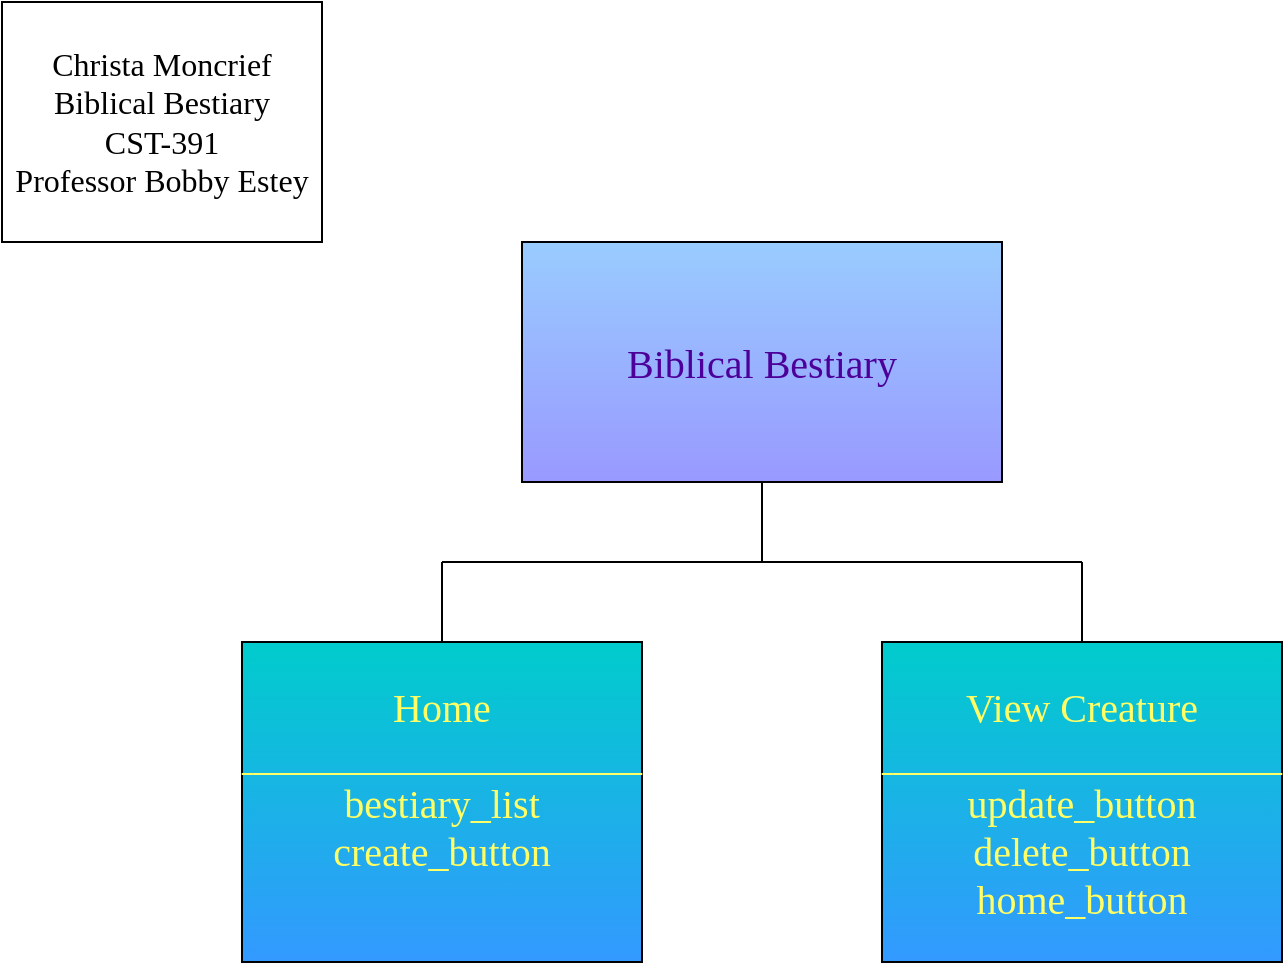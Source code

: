 <mxfile version="20.8.10" type="device"><diagram name="Page-1" id="Zbw6jQBc5vmsVgqzLKxx"><mxGraphModel dx="1036" dy="606" grid="1" gridSize="10" guides="1" tooltips="1" connect="1" arrows="1" fold="1" page="1" pageScale="1" pageWidth="850" pageHeight="1100" math="0" shadow="0"><root><mxCell id="0"/><mxCell id="1" parent="0"/><mxCell id="Drs3gxqqIUuE-eAEc3Np-1" value="&lt;font face=&quot;Garamond&quot; style=&quot;font-size: 16px;&quot;&gt;Christa Moncrief&lt;br&gt;Biblical Bestiary&lt;br&gt;CST-391&lt;br&gt;Professor Bobby Estey&lt;/font&gt;" style="rounded=0;whiteSpace=wrap;html=1;" parent="1" vertex="1"><mxGeometry x="40" y="40" width="160" height="120" as="geometry"/></mxCell><mxCell id="Drs3gxqqIUuE-eAEc3Np-2" value="&lt;font style=&quot;font-size: 20px;&quot; face=&quot;Garamond&quot;&gt;&lt;font color=&quot;#4c0099&quot;&gt;Biblical Bestiary&lt;/font&gt;&lt;br&gt;&lt;/font&gt;" style="rounded=0;whiteSpace=wrap;html=1;fillStyle=cross-hatch;fillColor=#99CCFF;gradientColor=#9999FF;" parent="1" vertex="1"><mxGeometry x="300" y="160" width="240" height="120" as="geometry"/></mxCell><mxCell id="CxWq8MusWsKrBnzWd2Ie-2" value="&lt;font style=&quot;font-size: 20px;&quot; face=&quot;Garamond&quot;&gt;&lt;font color=&quot;#ffff66&quot;&gt;&lt;br&gt;View Creature&lt;br&gt;____________________&lt;br&gt;update_button&lt;br&gt;delete_button&lt;br&gt;home_button&lt;br&gt;&lt;/font&gt;&lt;br&gt;&lt;/font&gt;" style="rounded=0;whiteSpace=wrap;html=1;fillStyle=cross-hatch;fillColor=#00CCCC;gradientColor=#3399FF;" vertex="1" parent="1"><mxGeometry x="480" y="360" width="200" height="160" as="geometry"/></mxCell><mxCell id="CxWq8MusWsKrBnzWd2Ie-3" value="&lt;font style=&quot;font-size: 20px;&quot; face=&quot;Garamond&quot;&gt;&lt;font color=&quot;#ffff66&quot;&gt;&lt;br&gt;Home&lt;br&gt;____________________&lt;br&gt;bestiary_list&lt;br&gt;create_button&lt;br&gt;&lt;br&gt;&lt;/font&gt;&lt;br&gt;&lt;/font&gt;" style="rounded=0;whiteSpace=wrap;html=1;fillStyle=cross-hatch;fillColor=#00CCCC;gradientColor=#3399FF;" vertex="1" parent="1"><mxGeometry x="160" y="360" width="200" height="160" as="geometry"/></mxCell><mxCell id="CxWq8MusWsKrBnzWd2Ie-4" value="" style="endArrow=none;html=1;rounded=0;fontColor=#FFFF66;entryX=0.5;entryY=0;entryDx=0;entryDy=0;" edge="1" parent="1" target="CxWq8MusWsKrBnzWd2Ie-3"><mxGeometry width="50" height="50" relative="1" as="geometry"><mxPoint x="260" y="320" as="sourcePoint"/><mxPoint x="450" y="350" as="targetPoint"/></mxGeometry></mxCell><mxCell id="CxWq8MusWsKrBnzWd2Ie-5" value="" style="endArrow=none;html=1;rounded=0;fontColor=#FFFF66;entryX=0.5;entryY=0;entryDx=0;entryDy=0;" edge="1" parent="1" target="CxWq8MusWsKrBnzWd2Ie-2"><mxGeometry width="50" height="50" relative="1" as="geometry"><mxPoint x="580" y="320" as="sourcePoint"/><mxPoint x="450" y="350" as="targetPoint"/></mxGeometry></mxCell><mxCell id="CxWq8MusWsKrBnzWd2Ie-6" value="" style="endArrow=none;html=1;rounded=0;fontColor=#FFFF66;" edge="1" parent="1"><mxGeometry width="50" height="50" relative="1" as="geometry"><mxPoint x="260" y="320" as="sourcePoint"/><mxPoint x="580" y="320" as="targetPoint"/></mxGeometry></mxCell><mxCell id="CxWq8MusWsKrBnzWd2Ie-7" value="" style="endArrow=none;html=1;rounded=0;fontColor=#FFFF66;exitX=0.5;exitY=1;exitDx=0;exitDy=0;" edge="1" parent="1" source="Drs3gxqqIUuE-eAEc3Np-2"><mxGeometry width="50" height="50" relative="1" as="geometry"><mxPoint x="400" y="400" as="sourcePoint"/><mxPoint x="420" y="320" as="targetPoint"/></mxGeometry></mxCell></root></mxGraphModel></diagram></mxfile>